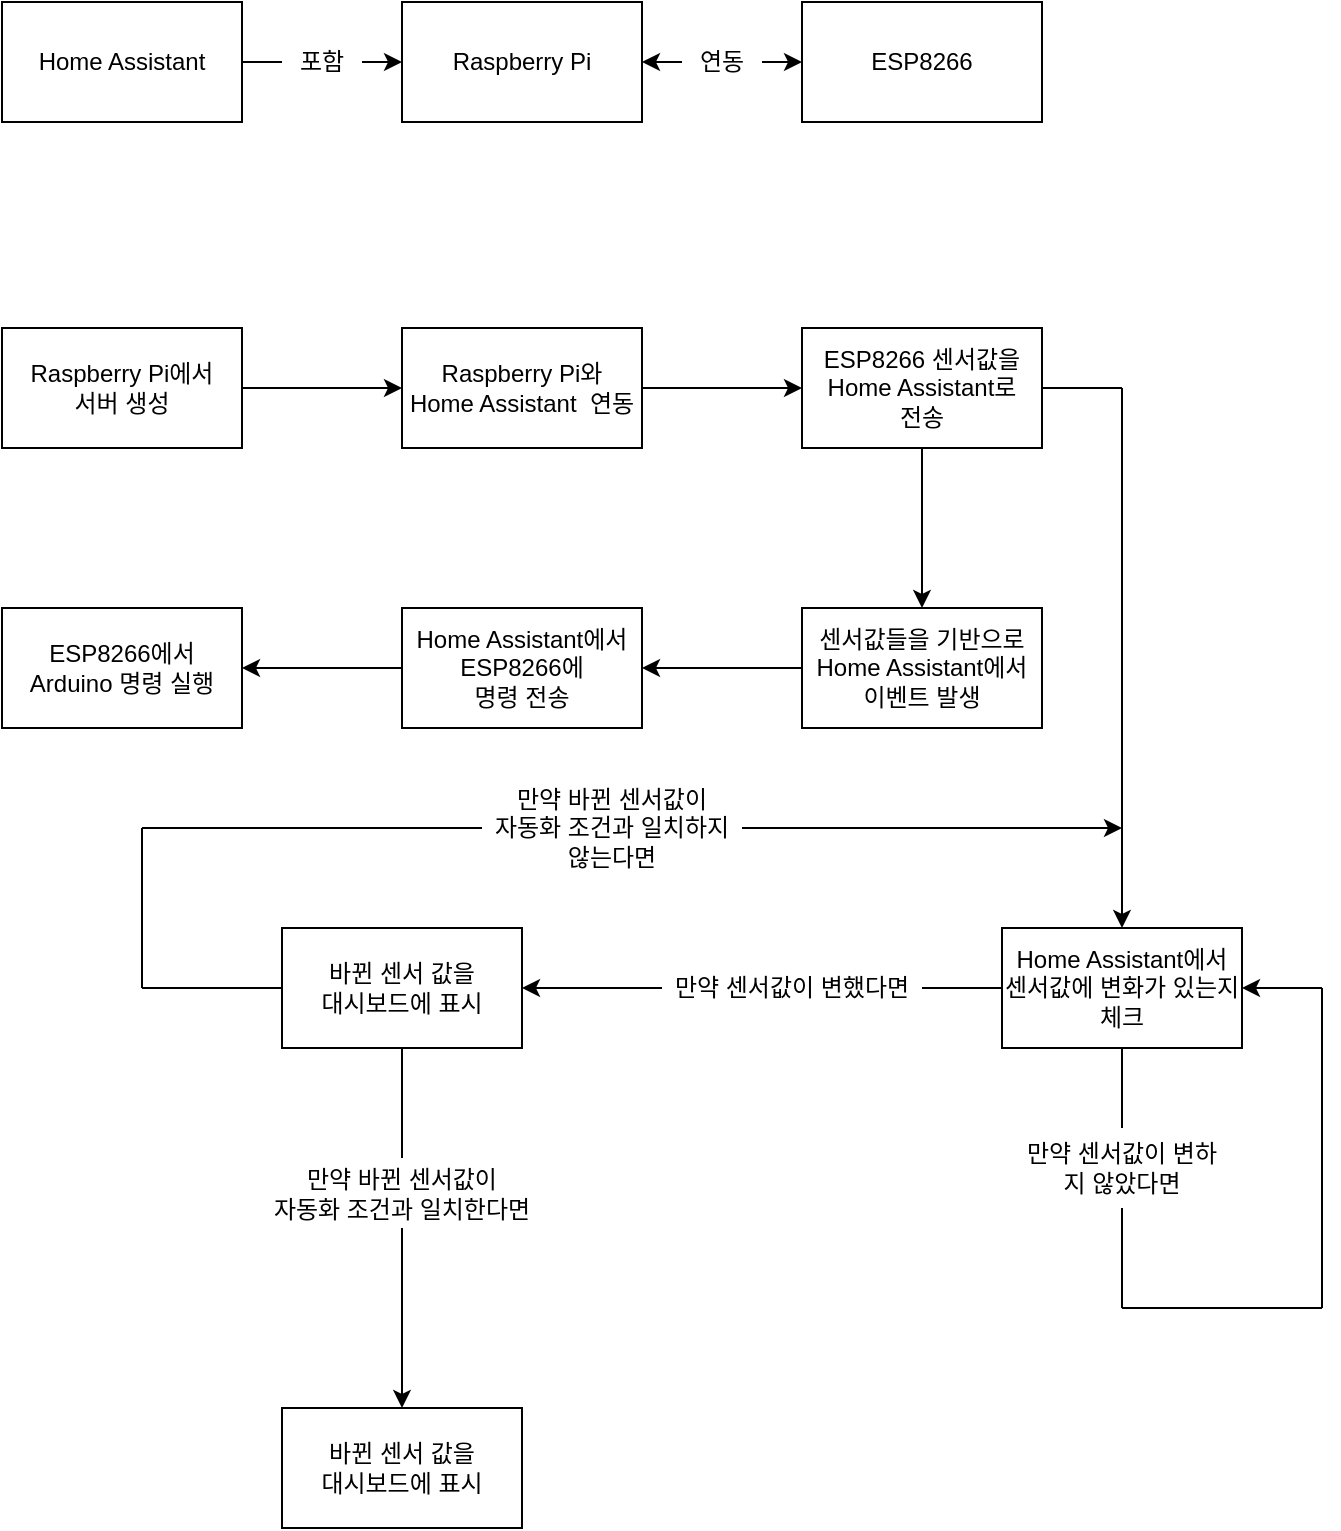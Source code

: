<mxfile version="15.7.0" type="github">
  <diagram id="A8vIp2TGK7wljJM9ZnRp" name="Page-1">
    <mxGraphModel dx="1038" dy="539" grid="1" gridSize="10" guides="1" tooltips="1" connect="1" arrows="1" fold="1" page="1" pageScale="1" pageWidth="827" pageHeight="1169" math="0" shadow="0">
      <root>
        <mxCell id="0" />
        <mxCell id="1" parent="0" />
        <mxCell id="Fw1_F-YedPjkSl88bPaI-1" value="" style="rounded=0;whiteSpace=wrap;html=1;" parent="1" vertex="1">
          <mxGeometry x="120" y="17" width="120" height="60" as="geometry" />
        </mxCell>
        <mxCell id="Fw1_F-YedPjkSl88bPaI-2" value="Home Assistant" style="text;html=1;strokeColor=none;fillColor=none;align=center;verticalAlign=middle;whiteSpace=wrap;rounded=0;" parent="1" vertex="1">
          <mxGeometry x="130" y="27" width="100" height="40" as="geometry" />
        </mxCell>
        <mxCell id="Fw1_F-YedPjkSl88bPaI-7" value="" style="rounded=0;whiteSpace=wrap;html=1;" parent="1" vertex="1">
          <mxGeometry x="320" y="17" width="120" height="60" as="geometry" />
        </mxCell>
        <mxCell id="Fw1_F-YedPjkSl88bPaI-8" value="Raspberry Pi" style="text;html=1;strokeColor=none;fillColor=none;align=center;verticalAlign=middle;whiteSpace=wrap;rounded=0;" parent="1" vertex="1">
          <mxGeometry x="330" y="32" width="100" height="30" as="geometry" />
        </mxCell>
        <mxCell id="Fw1_F-YedPjkSl88bPaI-9" value="" style="rounded=0;whiteSpace=wrap;html=1;" parent="1" vertex="1">
          <mxGeometry x="520" y="17" width="120" height="60" as="geometry" />
        </mxCell>
        <mxCell id="Fw1_F-YedPjkSl88bPaI-10" value="" style="endArrow=classic;startArrow=none;html=1;rounded=0;exitX=1;exitY=0.5;exitDx=0;exitDy=0;entryX=0;entryY=0.5;entryDx=0;entryDy=0;" parent="1" source="xUG-7laHgLKFzoiEa8Dh-3" target="Fw1_F-YedPjkSl88bPaI-9" edge="1">
          <mxGeometry width="50" height="50" relative="1" as="geometry">
            <mxPoint x="380" y="140" as="sourcePoint" />
            <mxPoint x="430" y="90" as="targetPoint" />
          </mxGeometry>
        </mxCell>
        <mxCell id="Fw1_F-YedPjkSl88bPaI-12" value="ESP8266" style="text;html=1;strokeColor=none;fillColor=none;align=center;verticalAlign=middle;whiteSpace=wrap;rounded=0;" parent="1" vertex="1">
          <mxGeometry x="550" y="32" width="60" height="30" as="geometry" />
        </mxCell>
        <mxCell id="Fw1_F-YedPjkSl88bPaI-13" value="" style="rounded=0;whiteSpace=wrap;html=1;" parent="1" vertex="1">
          <mxGeometry x="120" y="180" width="120" height="60" as="geometry" />
        </mxCell>
        <mxCell id="Fw1_F-YedPjkSl88bPaI-14" value="Raspberry Pi에서&lt;br&gt;서버 생성" style="text;html=1;strokeColor=none;fillColor=none;align=center;verticalAlign=middle;whiteSpace=wrap;rounded=0;" parent="1" vertex="1">
          <mxGeometry x="120" y="180" width="120" height="60" as="geometry" />
        </mxCell>
        <mxCell id="4zu_zJMsxltXxvGF6ThB-1" value="" style="rounded=0;whiteSpace=wrap;html=1;" parent="1" vertex="1">
          <mxGeometry x="320" y="180" width="120" height="60" as="geometry" />
        </mxCell>
        <mxCell id="4zu_zJMsxltXxvGF6ThB-2" value="Raspberry Pi와&lt;br&gt;Home Assistant&amp;nbsp; 연동" style="text;html=1;strokeColor=none;fillColor=none;align=center;verticalAlign=middle;whiteSpace=wrap;rounded=0;" parent="1" vertex="1">
          <mxGeometry x="320" y="180" width="120" height="60" as="geometry" />
        </mxCell>
        <mxCell id="4zu_zJMsxltXxvGF6ThB-3" value="" style="rounded=0;whiteSpace=wrap;html=1;" parent="1" vertex="1">
          <mxGeometry x="520" y="180" width="120" height="60" as="geometry" />
        </mxCell>
        <mxCell id="4zu_zJMsxltXxvGF6ThB-4" value="ESP8266 센서값을&lt;br&gt;Home Assistant로 &lt;br&gt;전송" style="text;html=1;strokeColor=none;fillColor=none;align=center;verticalAlign=middle;whiteSpace=wrap;rounded=0;" parent="1" vertex="1">
          <mxGeometry x="520" y="180" width="120" height="60" as="geometry" />
        </mxCell>
        <mxCell id="4zu_zJMsxltXxvGF6ThB-5" value="" style="rounded=0;whiteSpace=wrap;html=1;" parent="1" vertex="1">
          <mxGeometry x="520" y="320" width="120" height="60" as="geometry" />
        </mxCell>
        <mxCell id="4zu_zJMsxltXxvGF6ThB-6" value="센서값들을 기반으로&lt;br&gt;Home Assistant에서&lt;br&gt;이벤트 발생" style="text;html=1;strokeColor=none;fillColor=none;align=center;verticalAlign=middle;whiteSpace=wrap;rounded=0;" parent="1" vertex="1">
          <mxGeometry x="520" y="320" width="120" height="60" as="geometry" />
        </mxCell>
        <mxCell id="4zu_zJMsxltXxvGF6ThB-7" value="" style="rounded=0;whiteSpace=wrap;html=1;" parent="1" vertex="1">
          <mxGeometry x="320" y="320" width="120" height="60" as="geometry" />
        </mxCell>
        <mxCell id="4zu_zJMsxltXxvGF6ThB-8" value="Home Assistant에서&lt;br&gt;ESP8266에 &lt;br&gt;명령 전송" style="text;html=1;strokeColor=none;fillColor=none;align=center;verticalAlign=middle;whiteSpace=wrap;rounded=0;" parent="1" vertex="1">
          <mxGeometry x="320" y="320" width="120" height="60" as="geometry" />
        </mxCell>
        <mxCell id="4zu_zJMsxltXxvGF6ThB-9" value="" style="rounded=0;whiteSpace=wrap;html=1;" parent="1" vertex="1">
          <mxGeometry x="120" y="320" width="120" height="60" as="geometry" />
        </mxCell>
        <mxCell id="4zu_zJMsxltXxvGF6ThB-10" value="ESP8266에서&lt;br&gt;Arduino 명령 실행" style="text;html=1;strokeColor=none;fillColor=none;align=center;verticalAlign=middle;whiteSpace=wrap;rounded=0;" parent="1" vertex="1">
          <mxGeometry x="120" y="320" width="120" height="60" as="geometry" />
        </mxCell>
        <mxCell id="xUG-7laHgLKFzoiEa8Dh-1" value="포함" style="text;html=1;strokeColor=none;fillColor=none;align=center;verticalAlign=middle;whiteSpace=wrap;rounded=0;" vertex="1" parent="1">
          <mxGeometry x="260" y="32" width="40" height="30" as="geometry" />
        </mxCell>
        <mxCell id="xUG-7laHgLKFzoiEa8Dh-2" value="" style="endArrow=none;startArrow=classic;html=1;rounded=0;exitX=0;exitY=0.5;exitDx=0;exitDy=0;entryX=1;entryY=0.5;entryDx=0;entryDy=0;" edge="1" parent="1" source="Fw1_F-YedPjkSl88bPaI-7" target="xUG-7laHgLKFzoiEa8Dh-1">
          <mxGeometry width="50" height="50" relative="1" as="geometry">
            <mxPoint x="240" y="47" as="sourcePoint" />
            <mxPoint x="320" y="47" as="targetPoint" />
          </mxGeometry>
        </mxCell>
        <mxCell id="xUG-7laHgLKFzoiEa8Dh-3" value="연동" style="text;html=1;strokeColor=none;fillColor=none;align=center;verticalAlign=middle;whiteSpace=wrap;rounded=0;" vertex="1" parent="1">
          <mxGeometry x="460" y="32" width="40" height="30" as="geometry" />
        </mxCell>
        <mxCell id="xUG-7laHgLKFzoiEa8Dh-4" value="" style="endArrow=none;startArrow=classic;html=1;rounded=0;exitX=1;exitY=0.5;exitDx=0;exitDy=0;entryX=0;entryY=0.5;entryDx=0;entryDy=0;" edge="1" parent="1" source="Fw1_F-YedPjkSl88bPaI-7" target="xUG-7laHgLKFzoiEa8Dh-3">
          <mxGeometry width="50" height="50" relative="1" as="geometry">
            <mxPoint x="440" y="47" as="sourcePoint" />
            <mxPoint x="520" y="47" as="targetPoint" />
          </mxGeometry>
        </mxCell>
        <mxCell id="xUG-7laHgLKFzoiEa8Dh-11" value="" style="endArrow=classic;html=1;rounded=0;exitX=1;exitY=0.5;exitDx=0;exitDy=0;entryX=0;entryY=0.5;entryDx=0;entryDy=0;" edge="1" parent="1" source="Fw1_F-YedPjkSl88bPaI-14" target="4zu_zJMsxltXxvGF6ThB-2">
          <mxGeometry width="50" height="50" relative="1" as="geometry">
            <mxPoint x="270" y="320" as="sourcePoint" />
            <mxPoint x="320" y="270" as="targetPoint" />
          </mxGeometry>
        </mxCell>
        <mxCell id="xUG-7laHgLKFzoiEa8Dh-12" value="" style="endArrow=classic;html=1;rounded=0;exitX=1;exitY=0.5;exitDx=0;exitDy=0;entryX=0;entryY=0.5;entryDx=0;entryDy=0;" edge="1" parent="1" source="4zu_zJMsxltXxvGF6ThB-2" target="4zu_zJMsxltXxvGF6ThB-4">
          <mxGeometry width="50" height="50" relative="1" as="geometry">
            <mxPoint x="250" y="220" as="sourcePoint" />
            <mxPoint x="330" y="220" as="targetPoint" />
          </mxGeometry>
        </mxCell>
        <mxCell id="xUG-7laHgLKFzoiEa8Dh-13" value="" style="endArrow=classic;html=1;rounded=0;exitX=0.5;exitY=1;exitDx=0;exitDy=0;entryX=0.5;entryY=0;entryDx=0;entryDy=0;" edge="1" parent="1" source="4zu_zJMsxltXxvGF6ThB-4" target="4zu_zJMsxltXxvGF6ThB-6">
          <mxGeometry width="50" height="50" relative="1" as="geometry">
            <mxPoint x="260" y="230" as="sourcePoint" />
            <mxPoint x="340" y="230" as="targetPoint" />
          </mxGeometry>
        </mxCell>
        <mxCell id="xUG-7laHgLKFzoiEa8Dh-14" value="" style="endArrow=classic;html=1;rounded=0;exitX=0;exitY=0.5;exitDx=0;exitDy=0;entryX=1;entryY=0.5;entryDx=0;entryDy=0;" edge="1" parent="1" source="4zu_zJMsxltXxvGF6ThB-6" target="4zu_zJMsxltXxvGF6ThB-8">
          <mxGeometry width="50" height="50" relative="1" as="geometry">
            <mxPoint x="270" y="240" as="sourcePoint" />
            <mxPoint x="350" y="240" as="targetPoint" />
          </mxGeometry>
        </mxCell>
        <mxCell id="xUG-7laHgLKFzoiEa8Dh-15" value="" style="endArrow=classic;html=1;rounded=0;exitX=0;exitY=0.5;exitDx=0;exitDy=0;entryX=1;entryY=0.5;entryDx=0;entryDy=0;" edge="1" parent="1" source="4zu_zJMsxltXxvGF6ThB-8" target="4zu_zJMsxltXxvGF6ThB-10">
          <mxGeometry width="50" height="50" relative="1" as="geometry">
            <mxPoint x="280" y="250" as="sourcePoint" />
            <mxPoint x="360" y="250" as="targetPoint" />
          </mxGeometry>
        </mxCell>
        <mxCell id="xUG-7laHgLKFzoiEa8Dh-20" value="" style="endArrow=none;html=1;rounded=0;" edge="1" parent="1">
          <mxGeometry width="50" height="50" relative="1" as="geometry">
            <mxPoint x="640" y="210" as="sourcePoint" />
            <mxPoint x="680" y="210" as="targetPoint" />
          </mxGeometry>
        </mxCell>
        <mxCell id="xUG-7laHgLKFzoiEa8Dh-21" value="" style="endArrow=none;html=1;rounded=0;" edge="1" parent="1">
          <mxGeometry width="50" height="50" relative="1" as="geometry">
            <mxPoint x="680" y="430" as="sourcePoint" />
            <mxPoint x="680" y="210" as="targetPoint" />
          </mxGeometry>
        </mxCell>
        <mxCell id="xUG-7laHgLKFzoiEa8Dh-22" value="" style="endArrow=classic;html=1;rounded=0;" edge="1" parent="1">
          <mxGeometry width="50" height="50" relative="1" as="geometry">
            <mxPoint x="680" y="430" as="sourcePoint" />
            <mxPoint x="680" y="480" as="targetPoint" />
          </mxGeometry>
        </mxCell>
        <mxCell id="xUG-7laHgLKFzoiEa8Dh-23" value="" style="rounded=0;whiteSpace=wrap;html=1;" vertex="1" parent="1">
          <mxGeometry x="620" y="480" width="120" height="60" as="geometry" />
        </mxCell>
        <mxCell id="xUG-7laHgLKFzoiEa8Dh-24" value="Home Assistant에서&lt;br&gt;센서값에 변화가 있는지 체크" style="text;html=1;strokeColor=none;fillColor=none;align=center;verticalAlign=middle;whiteSpace=wrap;rounded=0;" vertex="1" parent="1">
          <mxGeometry x="620" y="480" width="120" height="60" as="geometry" />
        </mxCell>
        <mxCell id="xUG-7laHgLKFzoiEa8Dh-25" value="" style="rounded=0;whiteSpace=wrap;html=1;" vertex="1" parent="1">
          <mxGeometry x="260" y="480" width="120" height="60" as="geometry" />
        </mxCell>
        <mxCell id="xUG-7laHgLKFzoiEa8Dh-26" value="바뀐 센서 값을 &lt;br&gt;대시보드에 표시" style="text;html=1;strokeColor=none;fillColor=none;align=center;verticalAlign=middle;whiteSpace=wrap;rounded=0;" vertex="1" parent="1">
          <mxGeometry x="260" y="480" width="120" height="60" as="geometry" />
        </mxCell>
        <mxCell id="xUG-7laHgLKFzoiEa8Dh-27" value="" style="endArrow=classic;html=1;rounded=0;entryX=1;entryY=0.5;entryDx=0;entryDy=0;startArrow=none;" edge="1" parent="1" source="xUG-7laHgLKFzoiEa8Dh-28" target="xUG-7laHgLKFzoiEa8Dh-26">
          <mxGeometry width="50" height="50" relative="1" as="geometry">
            <mxPoint x="620" y="510" as="sourcePoint" />
            <mxPoint x="640" y="580" as="targetPoint" />
          </mxGeometry>
        </mxCell>
        <mxCell id="xUG-7laHgLKFzoiEa8Dh-28" value="만약 센서값이 변했다면" style="text;html=1;strokeColor=none;fillColor=none;align=center;verticalAlign=middle;whiteSpace=wrap;rounded=0;" vertex="1" parent="1">
          <mxGeometry x="450" y="495" width="130" height="30" as="geometry" />
        </mxCell>
        <mxCell id="xUG-7laHgLKFzoiEa8Dh-29" value="" style="endArrow=none;html=1;rounded=0;entryX=1;entryY=0.5;entryDx=0;entryDy=0;" edge="1" parent="1" target="xUG-7laHgLKFzoiEa8Dh-28">
          <mxGeometry width="50" height="50" relative="1" as="geometry">
            <mxPoint x="620" y="510" as="sourcePoint" />
            <mxPoint x="380" y="510" as="targetPoint" />
          </mxGeometry>
        </mxCell>
        <mxCell id="xUG-7laHgLKFzoiEa8Dh-31" value="" style="endArrow=none;html=1;rounded=0;entryX=0.5;entryY=1;entryDx=0;entryDy=0;startArrow=none;" edge="1" parent="1" source="xUG-7laHgLKFzoiEa8Dh-35" target="xUG-7laHgLKFzoiEa8Dh-24">
          <mxGeometry width="50" height="50" relative="1" as="geometry">
            <mxPoint x="680" y="670" as="sourcePoint" />
            <mxPoint x="710" y="540" as="targetPoint" />
          </mxGeometry>
        </mxCell>
        <mxCell id="xUG-7laHgLKFzoiEa8Dh-32" value="" style="endArrow=none;html=1;rounded=0;" edge="1" parent="1">
          <mxGeometry width="50" height="50" relative="1" as="geometry">
            <mxPoint x="680" y="670" as="sourcePoint" />
            <mxPoint x="780" y="670" as="targetPoint" />
          </mxGeometry>
        </mxCell>
        <mxCell id="xUG-7laHgLKFzoiEa8Dh-33" value="" style="endArrow=none;html=1;rounded=0;" edge="1" parent="1">
          <mxGeometry width="50" height="50" relative="1" as="geometry">
            <mxPoint x="780" y="670" as="sourcePoint" />
            <mxPoint x="780" y="510" as="targetPoint" />
          </mxGeometry>
        </mxCell>
        <mxCell id="xUG-7laHgLKFzoiEa8Dh-34" value="" style="endArrow=classic;html=1;rounded=0;entryX=1;entryY=0.5;entryDx=0;entryDy=0;" edge="1" parent="1" target="xUG-7laHgLKFzoiEa8Dh-24">
          <mxGeometry width="50" height="50" relative="1" as="geometry">
            <mxPoint x="780" y="510" as="sourcePoint" />
            <mxPoint x="450" y="740" as="targetPoint" />
          </mxGeometry>
        </mxCell>
        <mxCell id="xUG-7laHgLKFzoiEa8Dh-35" value="만약 센서값이 변하지 않았다면" style="text;html=1;strokeColor=none;fillColor=none;align=center;verticalAlign=middle;whiteSpace=wrap;rounded=0;" vertex="1" parent="1">
          <mxGeometry x="630" y="580" width="100" height="40" as="geometry" />
        </mxCell>
        <mxCell id="xUG-7laHgLKFzoiEa8Dh-36" value="" style="endArrow=none;html=1;rounded=0;" edge="1" parent="1" target="xUG-7laHgLKFzoiEa8Dh-35">
          <mxGeometry width="50" height="50" relative="1" as="geometry">
            <mxPoint x="680" y="670" as="sourcePoint" />
            <mxPoint x="680" y="540" as="targetPoint" />
          </mxGeometry>
        </mxCell>
        <mxCell id="xUG-7laHgLKFzoiEa8Dh-41" value="" style="rounded=0;whiteSpace=wrap;html=1;" vertex="1" parent="1">
          <mxGeometry x="260" y="720" width="120" height="60" as="geometry" />
        </mxCell>
        <mxCell id="xUG-7laHgLKFzoiEa8Dh-42" value="바뀐 센서 값을 &lt;br&gt;대시보드에 표시" style="text;html=1;strokeColor=none;fillColor=none;align=center;verticalAlign=middle;whiteSpace=wrap;rounded=0;" vertex="1" parent="1">
          <mxGeometry x="260" y="720" width="120" height="60" as="geometry" />
        </mxCell>
        <mxCell id="xUG-7laHgLKFzoiEa8Dh-44" value="" style="endArrow=classic;html=1;rounded=0;exitX=0.5;exitY=1;exitDx=0;exitDy=0;entryX=0.5;entryY=0;entryDx=0;entryDy=0;startArrow=none;" edge="1" parent="1" source="xUG-7laHgLKFzoiEa8Dh-45" target="xUG-7laHgLKFzoiEa8Dh-42">
          <mxGeometry width="50" height="50" relative="1" as="geometry">
            <mxPoint x="310" y="600" as="sourcePoint" />
            <mxPoint x="360" y="550" as="targetPoint" />
          </mxGeometry>
        </mxCell>
        <mxCell id="xUG-7laHgLKFzoiEa8Dh-45" value="만약 바뀐 센서값이 &lt;br&gt;자동화 조건과 일치한다면" style="text;html=1;strokeColor=none;fillColor=none;align=center;verticalAlign=middle;whiteSpace=wrap;rounded=0;" vertex="1" parent="1">
          <mxGeometry x="240" y="595" width="160" height="35" as="geometry" />
        </mxCell>
        <mxCell id="xUG-7laHgLKFzoiEa8Dh-46" value="" style="endArrow=none;html=1;rounded=0;exitX=0.5;exitY=1;exitDx=0;exitDy=0;entryX=0.5;entryY=0;entryDx=0;entryDy=0;" edge="1" parent="1" source="xUG-7laHgLKFzoiEa8Dh-26" target="xUG-7laHgLKFzoiEa8Dh-45">
          <mxGeometry width="50" height="50" relative="1" as="geometry">
            <mxPoint x="320" y="540" as="sourcePoint" />
            <mxPoint x="320" y="750" as="targetPoint" />
          </mxGeometry>
        </mxCell>
        <mxCell id="xUG-7laHgLKFzoiEa8Dh-47" value="" style="endArrow=none;html=1;rounded=0;entryX=0;entryY=0.5;entryDx=0;entryDy=0;" edge="1" parent="1" target="xUG-7laHgLKFzoiEa8Dh-26">
          <mxGeometry width="50" height="50" relative="1" as="geometry">
            <mxPoint x="190" y="510" as="sourcePoint" />
            <mxPoint x="250" y="500" as="targetPoint" />
          </mxGeometry>
        </mxCell>
        <mxCell id="xUG-7laHgLKFzoiEa8Dh-48" value="" style="endArrow=none;html=1;rounded=0;" edge="1" parent="1">
          <mxGeometry width="50" height="50" relative="1" as="geometry">
            <mxPoint x="190" y="510" as="sourcePoint" />
            <mxPoint x="190" y="430" as="targetPoint" />
          </mxGeometry>
        </mxCell>
        <mxCell id="xUG-7laHgLKFzoiEa8Dh-49" value="" style="endArrow=classic;html=1;rounded=0;startArrow=none;" edge="1" parent="1" source="xUG-7laHgLKFzoiEa8Dh-50">
          <mxGeometry width="50" height="50" relative="1" as="geometry">
            <mxPoint x="190" y="460" as="sourcePoint" />
            <mxPoint x="680" y="430" as="targetPoint" />
          </mxGeometry>
        </mxCell>
        <mxCell id="xUG-7laHgLKFzoiEa8Dh-50" value="만약 바뀐 센서값이 &lt;br&gt;자동화 조건과 일치하지 않는다면" style="text;html=1;strokeColor=none;fillColor=none;align=center;verticalAlign=middle;whiteSpace=wrap;rounded=0;" vertex="1" parent="1">
          <mxGeometry x="360" y="410" width="130" height="40" as="geometry" />
        </mxCell>
        <mxCell id="xUG-7laHgLKFzoiEa8Dh-51" value="" style="endArrow=none;html=1;rounded=0;" edge="1" parent="1">
          <mxGeometry width="50" height="50" relative="1" as="geometry">
            <mxPoint x="190" y="430" as="sourcePoint" />
            <mxPoint x="360" y="430" as="targetPoint" />
          </mxGeometry>
        </mxCell>
        <mxCell id="xUG-7laHgLKFzoiEa8Dh-54" value="" style="endArrow=none;html=1;rounded=0;exitX=1;exitY=0.5;exitDx=0;exitDy=0;entryX=0;entryY=0.5;entryDx=0;entryDy=0;" edge="1" parent="1" source="Fw1_F-YedPjkSl88bPaI-1" target="xUG-7laHgLKFzoiEa8Dh-1">
          <mxGeometry width="50" height="50" relative="1" as="geometry">
            <mxPoint x="40" y="140" as="sourcePoint" />
            <mxPoint x="90" y="90" as="targetPoint" />
          </mxGeometry>
        </mxCell>
      </root>
    </mxGraphModel>
  </diagram>
</mxfile>
